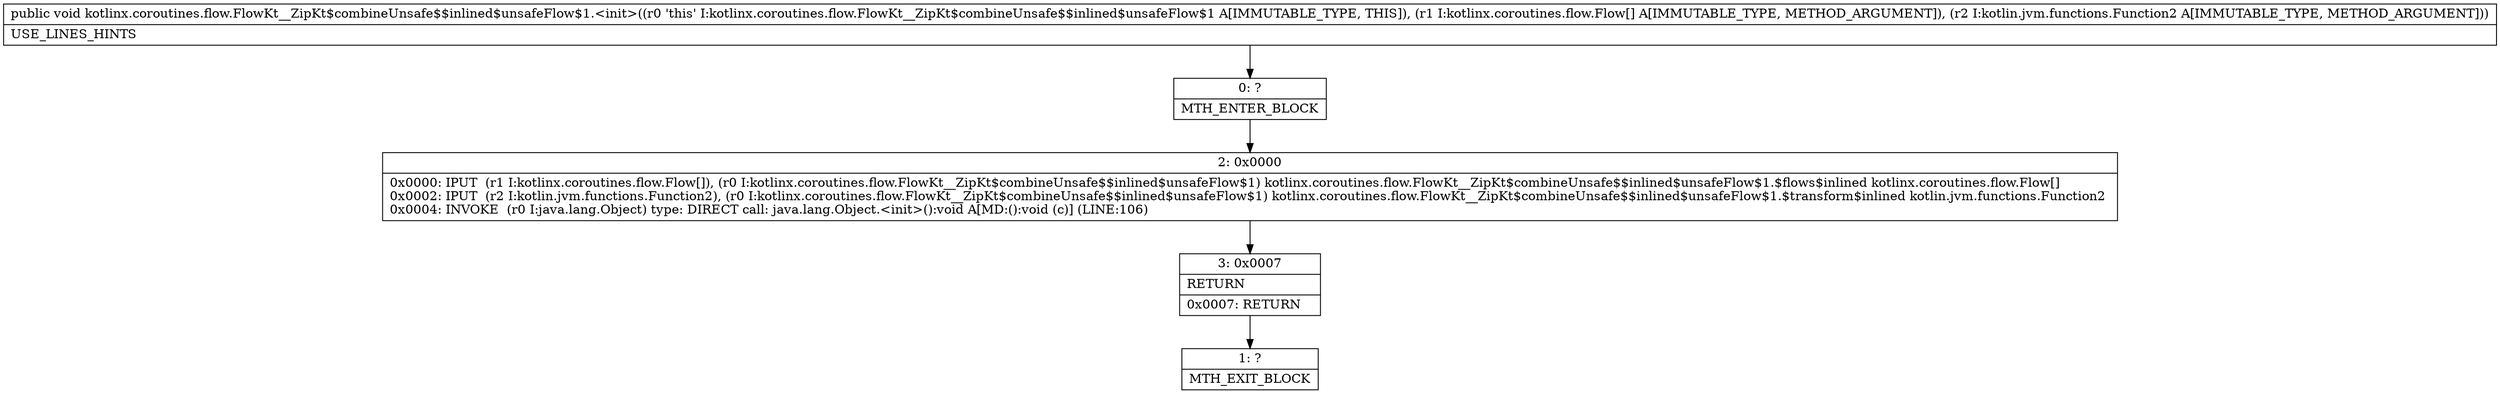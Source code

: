 digraph "CFG forkotlinx.coroutines.flow.FlowKt__ZipKt$combineUnsafe$$inlined$unsafeFlow$1.\<init\>([Lkotlinx\/coroutines\/flow\/Flow;Lkotlin\/jvm\/functions\/Function2;)V" {
Node_0 [shape=record,label="{0\:\ ?|MTH_ENTER_BLOCK\l}"];
Node_2 [shape=record,label="{2\:\ 0x0000|0x0000: IPUT  (r1 I:kotlinx.coroutines.flow.Flow[]), (r0 I:kotlinx.coroutines.flow.FlowKt__ZipKt$combineUnsafe$$inlined$unsafeFlow$1) kotlinx.coroutines.flow.FlowKt__ZipKt$combineUnsafe$$inlined$unsafeFlow$1.$flows$inlined kotlinx.coroutines.flow.Flow[] \l0x0002: IPUT  (r2 I:kotlin.jvm.functions.Function2), (r0 I:kotlinx.coroutines.flow.FlowKt__ZipKt$combineUnsafe$$inlined$unsafeFlow$1) kotlinx.coroutines.flow.FlowKt__ZipKt$combineUnsafe$$inlined$unsafeFlow$1.$transform$inlined kotlin.jvm.functions.Function2 \l0x0004: INVOKE  (r0 I:java.lang.Object) type: DIRECT call: java.lang.Object.\<init\>():void A[MD:():void (c)] (LINE:106)\l}"];
Node_3 [shape=record,label="{3\:\ 0x0007|RETURN\l|0x0007: RETURN   \l}"];
Node_1 [shape=record,label="{1\:\ ?|MTH_EXIT_BLOCK\l}"];
MethodNode[shape=record,label="{public void kotlinx.coroutines.flow.FlowKt__ZipKt$combineUnsafe$$inlined$unsafeFlow$1.\<init\>((r0 'this' I:kotlinx.coroutines.flow.FlowKt__ZipKt$combineUnsafe$$inlined$unsafeFlow$1 A[IMMUTABLE_TYPE, THIS]), (r1 I:kotlinx.coroutines.flow.Flow[] A[IMMUTABLE_TYPE, METHOD_ARGUMENT]), (r2 I:kotlin.jvm.functions.Function2 A[IMMUTABLE_TYPE, METHOD_ARGUMENT]))  | USE_LINES_HINTS\l}"];
MethodNode -> Node_0;Node_0 -> Node_2;
Node_2 -> Node_3;
Node_3 -> Node_1;
}

